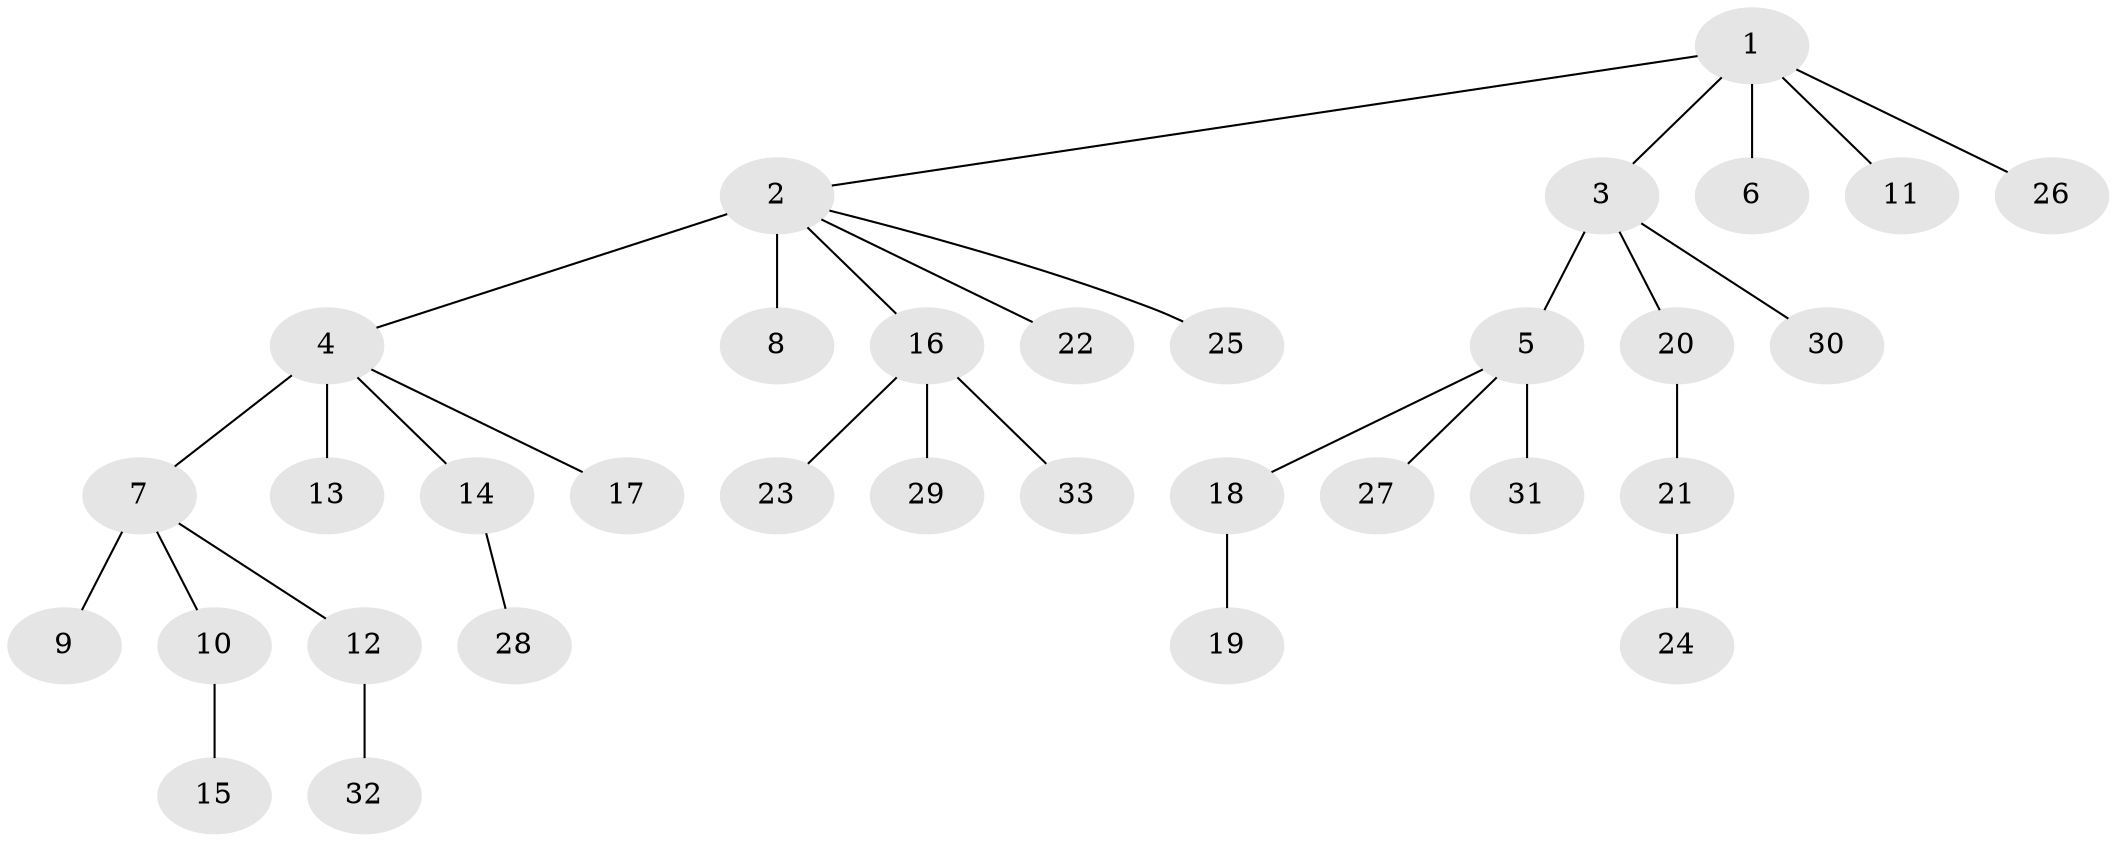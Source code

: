 // original degree distribution, {6: 0.015873015873015872, 10: 0.015873015873015872, 5: 0.031746031746031744, 9: 0.015873015873015872, 7: 0.031746031746031744, 1: 0.6984126984126984, 4: 0.031746031746031744, 3: 0.047619047619047616, 2: 0.1111111111111111}
// Generated by graph-tools (version 1.1) at 2025/50/03/04/25 22:50:06]
// undirected, 33 vertices, 32 edges
graph export_dot {
  node [color=gray90,style=filled];
  1;
  2;
  3;
  4;
  5;
  6;
  7;
  8;
  9;
  10;
  11;
  12;
  13;
  14;
  15;
  16;
  17;
  18;
  19;
  20;
  21;
  22;
  23;
  24;
  25;
  26;
  27;
  28;
  29;
  30;
  31;
  32;
  33;
  1 -- 2 [weight=1.0];
  1 -- 3 [weight=1.0];
  1 -- 6 [weight=1.0];
  1 -- 11 [weight=1.0];
  1 -- 26 [weight=1.0];
  2 -- 4 [weight=1.0];
  2 -- 8 [weight=4.0];
  2 -- 16 [weight=1.0];
  2 -- 22 [weight=1.0];
  2 -- 25 [weight=1.0];
  3 -- 5 [weight=1.0];
  3 -- 20 [weight=1.0];
  3 -- 30 [weight=1.0];
  4 -- 7 [weight=1.0];
  4 -- 13 [weight=4.0];
  4 -- 14 [weight=1.0];
  4 -- 17 [weight=1.0];
  5 -- 18 [weight=1.0];
  5 -- 27 [weight=1.0];
  5 -- 31 [weight=3.0];
  7 -- 9 [weight=3.0];
  7 -- 10 [weight=1.0];
  7 -- 12 [weight=1.0];
  10 -- 15 [weight=2.0];
  12 -- 32 [weight=1.0];
  14 -- 28 [weight=1.0];
  16 -- 23 [weight=1.0];
  16 -- 29 [weight=1.0];
  16 -- 33 [weight=1.0];
  18 -- 19 [weight=1.0];
  20 -- 21 [weight=2.0];
  21 -- 24 [weight=1.0];
}
